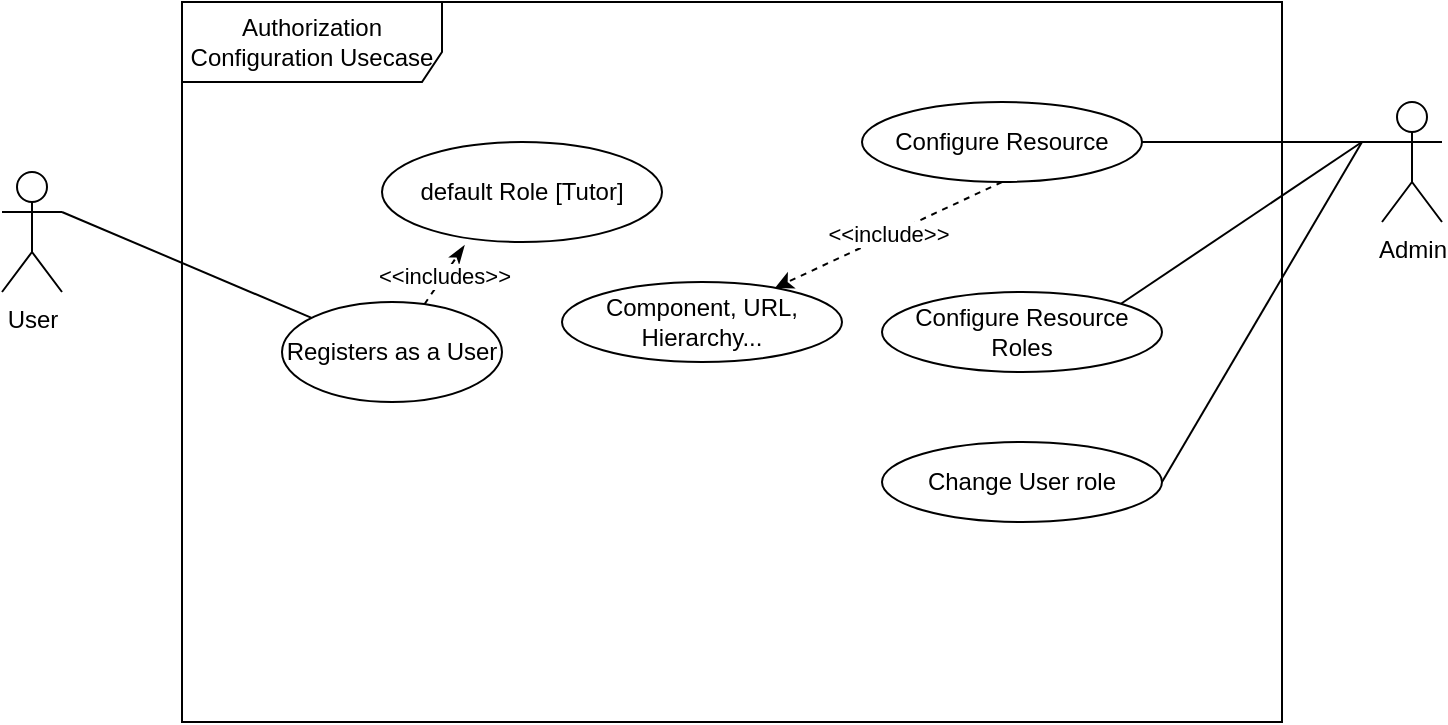 <mxfile version="15.2.9" type="device"><diagram id="Jfx7pwzlN5aW7CYsU2_-" name="Page-1"><mxGraphModel dx="1038" dy="547" grid="1" gridSize="10" guides="1" tooltips="1" connect="1" arrows="1" fold="1" page="1" pageScale="1" pageWidth="850" pageHeight="1100" math="0" shadow="0"><root><mxCell id="0"/><mxCell id="1" parent="0"/><mxCell id="6s4Y5qK92bh-F2hDNGTa-1" value="Authorization Configuration Usecase" style="shape=umlFrame;whiteSpace=wrap;html=1;width=130;height=40;" vertex="1" parent="1"><mxGeometry x="200" y="130" width="550" height="360" as="geometry"/></mxCell><mxCell id="6s4Y5qK92bh-F2hDNGTa-18" style="edgeStyle=none;rounded=0;orthogonalLoop=1;jettySize=auto;html=1;exitX=1;exitY=0.333;exitDx=0;exitDy=0;exitPerimeter=0;endArrow=none;endFill=0;" edge="1" parent="1" source="6s4Y5qK92bh-F2hDNGTa-2" target="6s4Y5qK92bh-F2hDNGTa-3"><mxGeometry relative="1" as="geometry"/></mxCell><mxCell id="6s4Y5qK92bh-F2hDNGTa-2" value="User" style="shape=umlActor;verticalLabelPosition=bottom;verticalAlign=top;html=1;" vertex="1" parent="1"><mxGeometry x="110" y="215" width="30" height="60" as="geometry"/></mxCell><mxCell id="6s4Y5qK92bh-F2hDNGTa-3" value="Registers as a User" style="ellipse;whiteSpace=wrap;html=1;" vertex="1" parent="1"><mxGeometry x="250" y="280" width="110" height="50" as="geometry"/></mxCell><mxCell id="6s4Y5qK92bh-F2hDNGTa-19" value="&amp;lt;&amp;lt;includes&amp;gt;&amp;gt;" style="edgeStyle=none;rounded=0;orthogonalLoop=1;jettySize=auto;html=1;endArrow=classicThin;endFill=1;entryX=0.294;entryY=1.036;entryDx=0;entryDy=0;entryPerimeter=0;dashed=1;" edge="1" parent="1" source="6s4Y5qK92bh-F2hDNGTa-3" target="6s4Y5qK92bh-F2hDNGTa-4"><mxGeometry relative="1" as="geometry"/></mxCell><mxCell id="6s4Y5qK92bh-F2hDNGTa-4" value="default Role [Tutor]" style="ellipse;whiteSpace=wrap;html=1;" vertex="1" parent="1"><mxGeometry x="300" y="200" width="140" height="50" as="geometry"/></mxCell><mxCell id="6s4Y5qK92bh-F2hDNGTa-8" value="&amp;lt;&amp;lt;include&amp;gt;&amp;gt;" style="rounded=0;orthogonalLoop=1;jettySize=auto;html=1;exitX=0.5;exitY=1;exitDx=0;exitDy=0;dashed=1;" edge="1" parent="1" source="6s4Y5qK92bh-F2hDNGTa-5" target="6s4Y5qK92bh-F2hDNGTa-7"><mxGeometry relative="1" as="geometry"/></mxCell><mxCell id="6s4Y5qK92bh-F2hDNGTa-15" style="edgeStyle=none;rounded=0;orthogonalLoop=1;jettySize=auto;html=1;exitX=1;exitY=0.5;exitDx=0;exitDy=0;entryX=0;entryY=0.333;entryDx=0;entryDy=0;entryPerimeter=0;endArrow=none;endFill=0;" edge="1" parent="1" source="6s4Y5qK92bh-F2hDNGTa-5" target="6s4Y5qK92bh-F2hDNGTa-6"><mxGeometry relative="1" as="geometry"/></mxCell><mxCell id="6s4Y5qK92bh-F2hDNGTa-5" value="Configure Resource" style="ellipse;whiteSpace=wrap;html=1;" vertex="1" parent="1"><mxGeometry x="540" y="180" width="140" height="40" as="geometry"/></mxCell><mxCell id="6s4Y5qK92bh-F2hDNGTa-6" value="Admin" style="shape=umlActor;verticalLabelPosition=bottom;verticalAlign=top;html=1;" vertex="1" parent="1"><mxGeometry x="800" y="180" width="30" height="60" as="geometry"/></mxCell><mxCell id="6s4Y5qK92bh-F2hDNGTa-7" value="Component, URL, Hierarchy..." style="ellipse;whiteSpace=wrap;html=1;" vertex="1" parent="1"><mxGeometry x="390" y="270" width="140" height="40" as="geometry"/></mxCell><mxCell id="6s4Y5qK92bh-F2hDNGTa-16" style="edgeStyle=none;rounded=0;orthogonalLoop=1;jettySize=auto;html=1;exitX=1;exitY=0;exitDx=0;exitDy=0;endArrow=none;endFill=0;" edge="1" parent="1" source="6s4Y5qK92bh-F2hDNGTa-11"><mxGeometry relative="1" as="geometry"><mxPoint x="790" y="200" as="targetPoint"/></mxGeometry></mxCell><mxCell id="6s4Y5qK92bh-F2hDNGTa-11" value="Configure Resource Roles" style="ellipse;whiteSpace=wrap;html=1;" vertex="1" parent="1"><mxGeometry x="550" y="275" width="140" height="40" as="geometry"/></mxCell><mxCell id="6s4Y5qK92bh-F2hDNGTa-17" style="edgeStyle=none;rounded=0;orthogonalLoop=1;jettySize=auto;html=1;exitX=1;exitY=0.5;exitDx=0;exitDy=0;endArrow=none;endFill=0;" edge="1" parent="1" source="6s4Y5qK92bh-F2hDNGTa-13"><mxGeometry relative="1" as="geometry"><mxPoint x="790" y="200" as="targetPoint"/></mxGeometry></mxCell><mxCell id="6s4Y5qK92bh-F2hDNGTa-13" value="Change User role" style="ellipse;whiteSpace=wrap;html=1;" vertex="1" parent="1"><mxGeometry x="550" y="350" width="140" height="40" as="geometry"/></mxCell></root></mxGraphModel></diagram></mxfile>